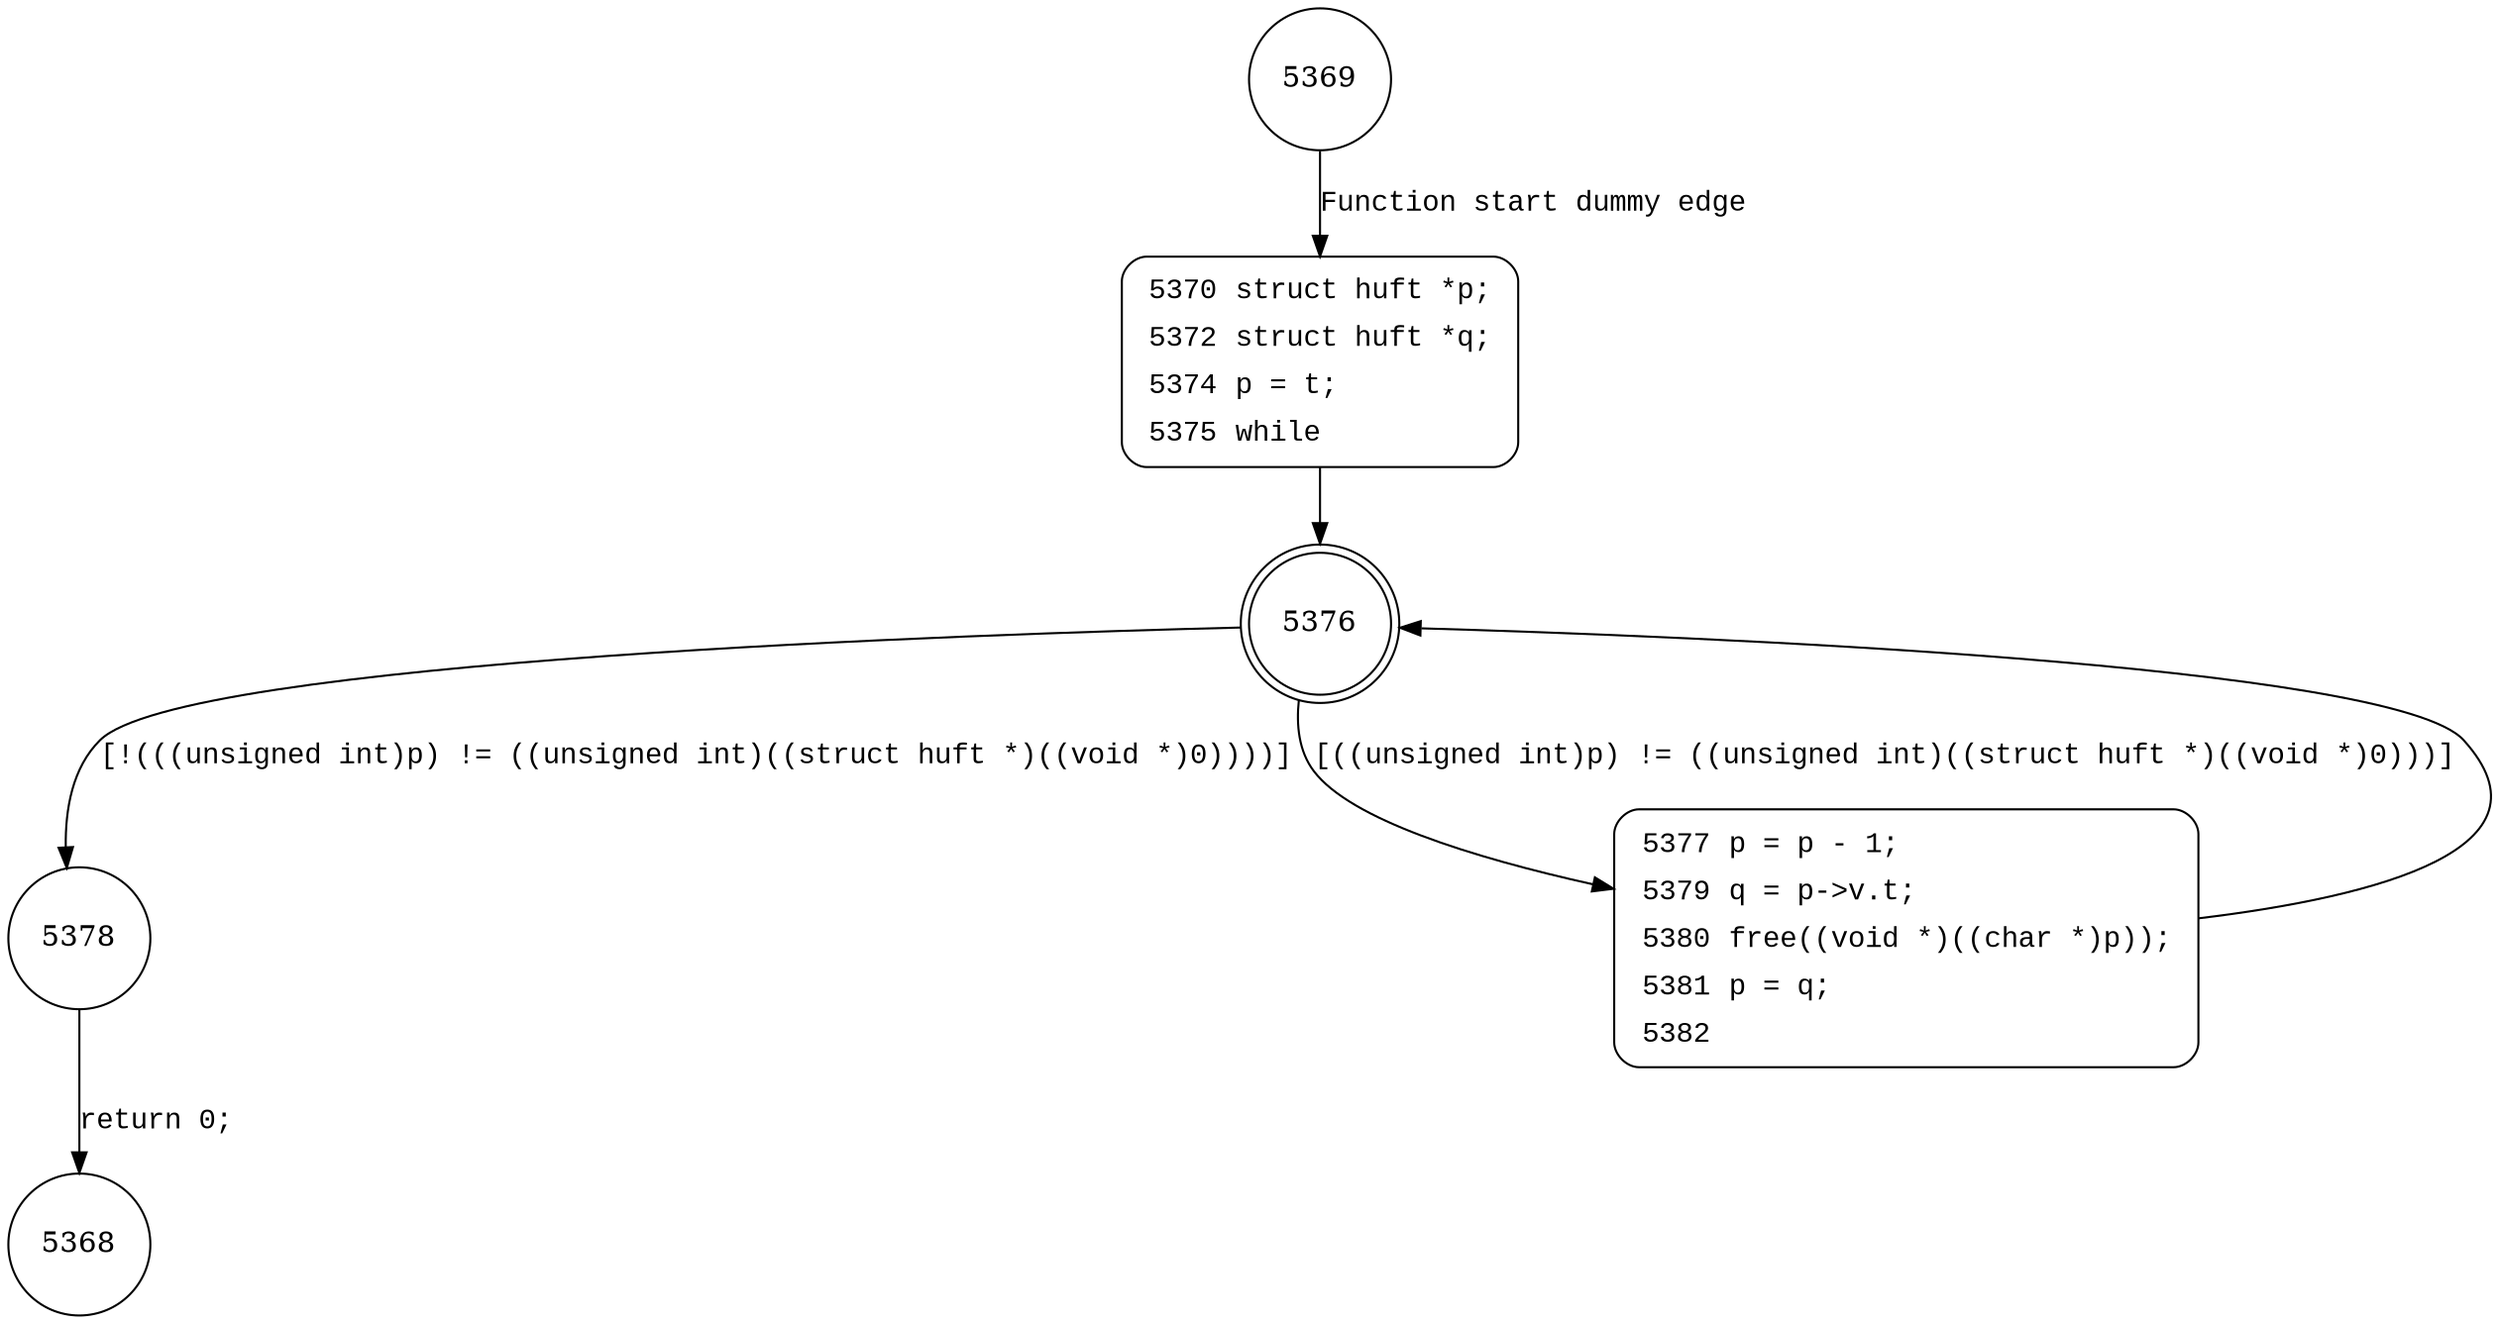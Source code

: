 digraph huft_free {
5369 [shape="circle"]
5370 [shape="circle"]
5376 [shape="doublecircle"]
5378 [shape="circle"]
5377 [shape="circle"]
5368 [shape="circle"]
5370 [style="filled,bold" penwidth="1" fillcolor="white" fontname="Courier New" shape="Mrecord" label=<<table border="0" cellborder="0" cellpadding="3" bgcolor="white"><tr><td align="right">5370</td><td align="left">struct huft *p;</td></tr><tr><td align="right">5372</td><td align="left">struct huft *q;</td></tr><tr><td align="right">5374</td><td align="left">p = t;</td></tr><tr><td align="right">5375</td><td align="left">while</td></tr></table>>]
5370 -> 5376[label=""]
5377 [style="filled,bold" penwidth="1" fillcolor="white" fontname="Courier New" shape="Mrecord" label=<<table border="0" cellborder="0" cellpadding="3" bgcolor="white"><tr><td align="right">5377</td><td align="left">p = p - 1;</td></tr><tr><td align="right">5379</td><td align="left">q = p-&gt;v.t;</td></tr><tr><td align="right">5380</td><td align="left">free((void *)((char *)p));</td></tr><tr><td align="right">5381</td><td align="left">p = q;</td></tr><tr><td align="right">5382</td><td align="left"></td></tr></table>>]
5377 -> 5376[label=""]
5369 -> 5370 [label="Function start dummy edge" fontname="Courier New"]
5376 -> 5378 [label="[!(((unsigned int)p) != ((unsigned int)((struct huft *)((void *)0))))]" fontname="Courier New"]
5376 -> 5377 [label="[((unsigned int)p) != ((unsigned int)((struct huft *)((void *)0)))]" fontname="Courier New"]
5378 -> 5368 [label="return 0;" fontname="Courier New"]
}